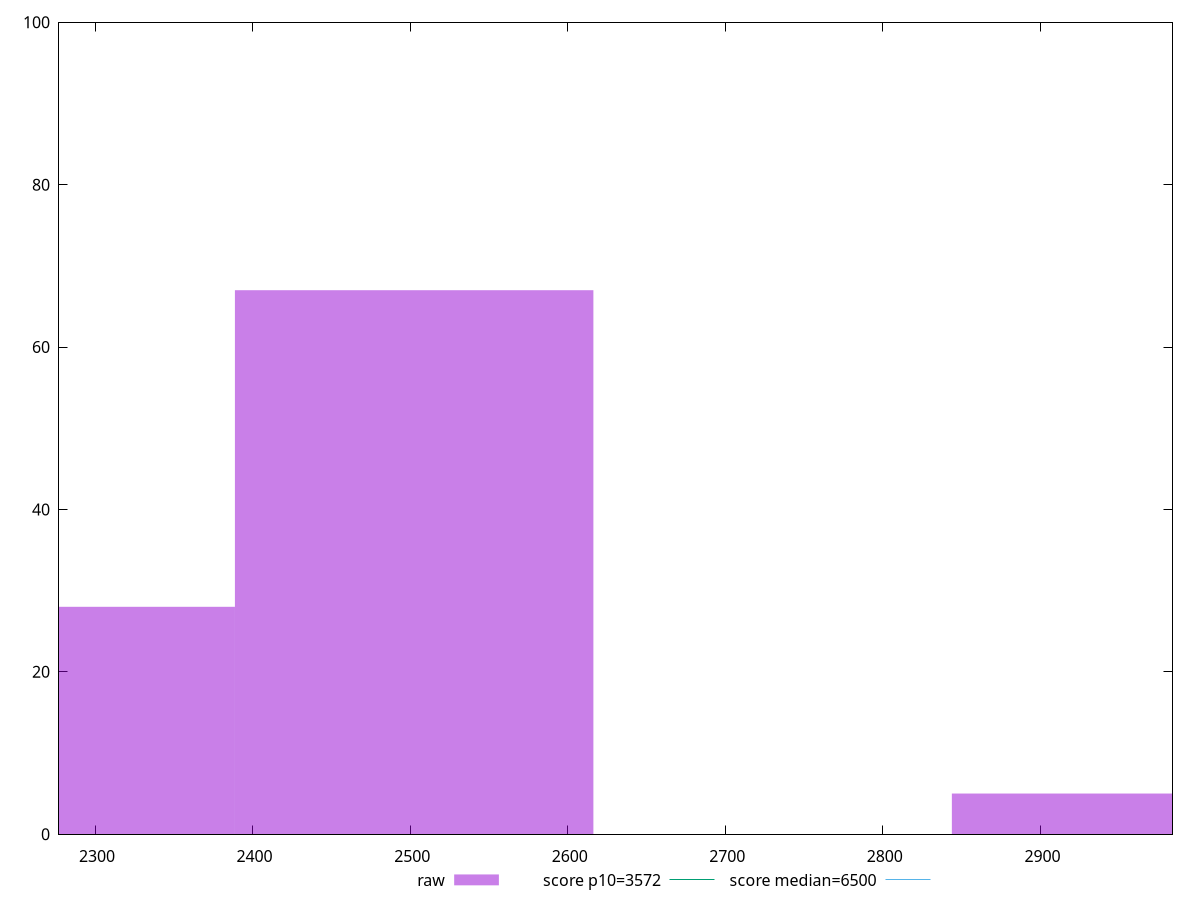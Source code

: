 reset

$raw <<EOF
2502.5468262157174 67
2275.042569287016 28
2957.5553400731205 5
EOF

set key outside below
set boxwidth 227.50425692870158
set xrange [2277.1490000000003:2983.837]
set yrange [0:100]
set trange [0:100]
set style fill transparent solid 0.5 noborder

set parametric
set terminal svg size 640, 490 enhanced background rgb 'white'
set output "report_00018_2021-02-10T15-25-16.877Z/first-cpu-idle/samples/pages/raw/histogram.svg"

plot $raw title "raw" with boxes, \
     3572,t title "score p10=3572", \
     6500,t title "score median=6500"

reset
